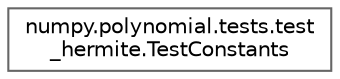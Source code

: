digraph "Graphical Class Hierarchy"
{
 // LATEX_PDF_SIZE
  bgcolor="transparent";
  edge [fontname=Helvetica,fontsize=10,labelfontname=Helvetica,labelfontsize=10];
  node [fontname=Helvetica,fontsize=10,shape=box,height=0.2,width=0.4];
  rankdir="LR";
  Node0 [id="Node000000",label="numpy.polynomial.tests.test\l_hermite.TestConstants",height=0.2,width=0.4,color="grey40", fillcolor="white", style="filled",URL="$d0/dcd/classnumpy_1_1polynomial_1_1tests_1_1test__hermite_1_1TestConstants.html",tooltip=" "];
}
